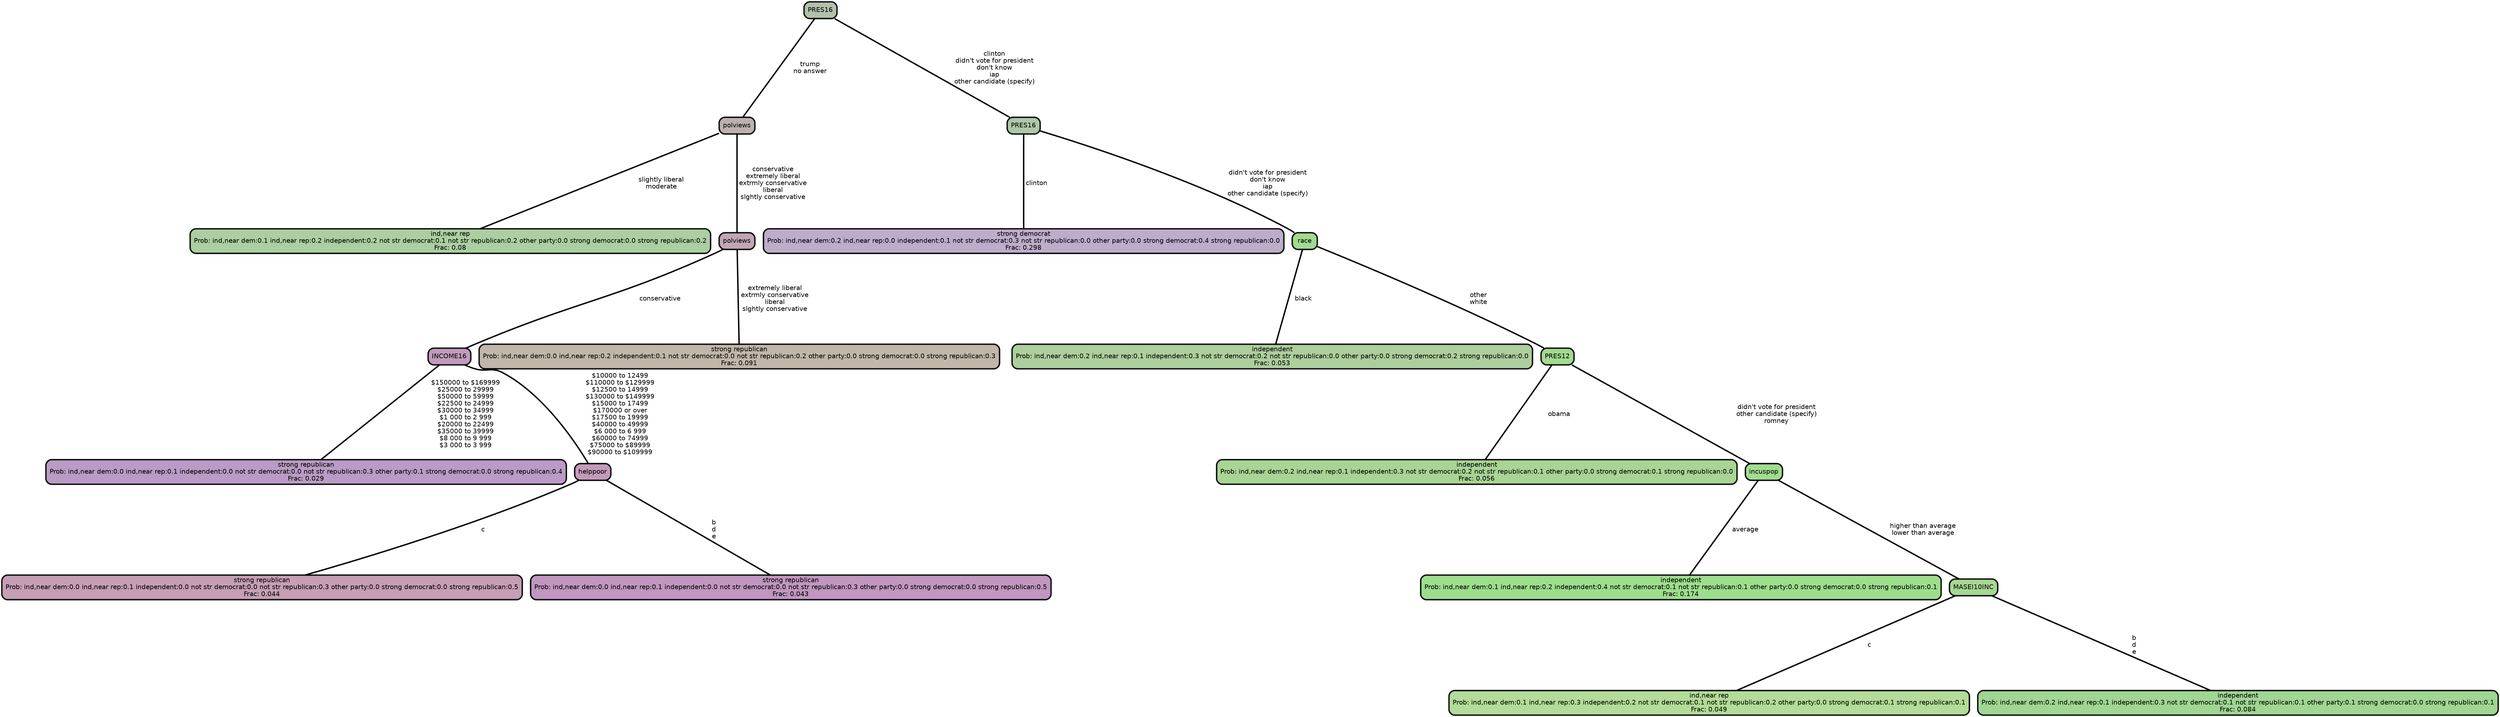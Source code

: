 graph Tree {
node [shape=box, style="filled, rounded",color="black",penwidth="3",fontcolor="black",                 fontname=helvetica] ;
graph [ranksep="0 equally", splines=straight,                 bgcolor=transparent, dpi=200] ;
edge [fontname=helvetica, color=black] ;
0 [label="ind,near rep
Prob: ind,near dem:0.1 ind,near rep:0.2 independent:0.2 not str democrat:0.1 not str republican:0.2 other party:0.0 strong democrat:0.0 strong republican:0.2
Frac: 0.08", fillcolor="#abcfa1"] ;
1 [label="polviews", fillcolor="#bbb2af"] ;
2 [label="strong republican
Prob: ind,near dem:0.0 ind,near rep:0.1 independent:0.0 not str democrat:0.0 not str republican:0.3 other party:0.1 strong democrat:0.0 strong republican:0.4
Frac: 0.029", fillcolor="#ba9bc5"] ;
3 [label="INCOME16", fillcolor="#c19abd"] ;
4 [label="strong republican
Prob: ind,near dem:0.0 ind,near rep:0.1 independent:0.0 not str democrat:0.0 not str republican:0.3 other party:0.0 strong democrat:0.0 strong republican:0.5
Frac: 0.044", fillcolor="#c69eb5"] ;
5 [label="helppoor", fillcolor="#c49aba"] ;
6 [label="strong republican
Prob: ind,near dem:0.0 ind,near rep:0.1 independent:0.0 not str democrat:0.0 not str republican:0.3 other party:0.0 strong democrat:0.0 strong republican:0.5
Frac: 0.043", fillcolor="#c196c0"] ;
7 [label="polviews", fillcolor="#c1a7b4"] ;
8 [label="strong republican
Prob: ind,near dem:0.0 ind,near rep:0.2 independent:0.1 not str democrat:0.0 not str republican:0.2 other party:0.0 strong democrat:0.0 strong republican:0.3
Frac: 0.091", fillcolor="#c1b6a9"] ;
9 [label="PRES16", fillcolor="#b2c1ab"] ;
10 [label="strong democrat
Prob: ind,near dem:0.2 ind,near rep:0.0 independent:0.1 not str democrat:0.3 not str republican:0.0 other party:0.0 strong democrat:0.4 strong republican:0.0
Frac: 0.298", fillcolor="#beadca"] ;
11 [label="PRES16", fillcolor="#afc7a9"] ;
12 [label="independent
Prob: ind,near dem:0.2 ind,near rep:0.1 independent:0.3 not str democrat:0.2 not str republican:0.0 other party:0.0 strong democrat:0.2 strong republican:0.0
Frac: 0.053", fillcolor="#adce9d"] ;
13 [label="race", fillcolor="#a4d992"] ;
14 [label="independent
Prob: ind,near dem:0.2 ind,near rep:0.1 independent:0.3 not str democrat:0.2 not str republican:0.1 other party:0.0 strong democrat:0.1 strong republican:0.0
Frac: 0.056", fillcolor="#a9d494"] ;
15 [label="PRES12", fillcolor="#a2da90"] ;
16 [label="independent
Prob: ind,near dem:0.1 ind,near rep:0.2 independent:0.4 not str democrat:0.1 not str republican:0.1 other party:0.0 strong democrat:0.0 strong republican:0.1
Frac: 0.174", fillcolor="#9dde8c"] ;
17 [label="incuspop", fillcolor="#a1dc8f"] ;
18 [label="ind,near rep
Prob: ind,near dem:0.1 ind,near rep:0.3 independent:0.2 not str democrat:0.1 not str republican:0.2 other party:0.0 strong democrat:0.1 strong republican:0.1
Frac: 0.049", fillcolor="#b2dc97"] ;
19 [label="MASEI10INC", fillcolor="#a6d894"] ;
20 [label="independent
Prob: ind,near dem:0.2 ind,near rep:0.1 independent:0.3 not str democrat:0.1 not str republican:0.1 other party:0.1 strong democrat:0.0 strong republican:0.1
Frac: 0.084", fillcolor="#9fd692"] ;
1 -- 0 [label=" slightly liberal\n moderate",penwidth=3] ;
1 -- 7 [label=" conservative\n extremely liberal\n extrmly conservative\n liberal\n slghtly conservative",penwidth=3] ;
3 -- 2 [label=" $150000 to $169999\n $25000 to 29999\n $50000 to 59999\n $22500 to 24999\n $30000 to 34999\n $1 000 to 2 999\n $20000 to 22499\n $35000 to 39999\n $8 000 to 9 999\n $3 000 to 3 999",penwidth=3] ;
3 -- 5 [label=" $10000 to 12499\n $110000 to $129999\n $12500 to 14999\n $130000 to $149999\n $15000 to 17499\n $170000 or over\n $17500 to 19999\n $40000 to 49999\n $6 000 to 6 999\n $60000 to 74999\n $75000 to $89999\n $90000 to $109999",penwidth=3] ;
5 -- 4 [label=" c",penwidth=3] ;
5 -- 6 [label=" b\n d\n e",penwidth=3] ;
7 -- 3 [label=" conservative",penwidth=3] ;
7 -- 8 [label=" extremely liberal\n extrmly conservative\n liberal\n slghtly conservative",penwidth=3] ;
9 -- 1 [label=" trump\n no answer",penwidth=3] ;
9 -- 11 [label=" clinton\n didn't vote for president\n don't know\n iap\n other candidate (specify)",penwidth=3] ;
11 -- 10 [label=" clinton",penwidth=3] ;
11 -- 13 [label=" didn't vote for president\n don't know\n iap\n other candidate (specify)",penwidth=3] ;
13 -- 12 [label=" black",penwidth=3] ;
13 -- 15 [label=" other\n white",penwidth=3] ;
15 -- 14 [label=" obama",penwidth=3] ;
15 -- 17 [label=" didn't vote for president\n other candidate (specify)\n romney",penwidth=3] ;
17 -- 16 [label=" average",penwidth=3] ;
17 -- 19 [label=" higher than average\n lower than average",penwidth=3] ;
19 -- 18 [label=" c",penwidth=3] ;
19 -- 20 [label=" b\n d\n e",penwidth=3] ;
{rank = same;}}